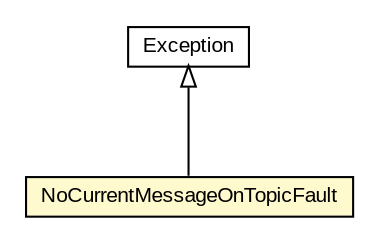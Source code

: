 #!/usr/local/bin/dot
#
# Class diagram 
# Generated by UMLGraph version R5_6-24-gf6e263 (http://www.umlgraph.org/)
#

digraph G {
	edge [fontname="arial",fontsize=10,labelfontname="arial",labelfontsize=10];
	node [fontname="arial",fontsize=10,shape=plaintext];
	nodesep=0.25;
	ranksep=0.5;
	// org.oasis_open.docs.wsn.brw_2.NoCurrentMessageOnTopicFault
	c815805 [label=<<table title="org.oasis_open.docs.wsn.brw_2.NoCurrentMessageOnTopicFault" border="0" cellborder="1" cellspacing="0" cellpadding="2" port="p" bgcolor="lemonChiffon" href="./NoCurrentMessageOnTopicFault.html">
		<tr><td><table border="0" cellspacing="0" cellpadding="1">
<tr><td align="center" balign="center"> NoCurrentMessageOnTopicFault </td></tr>
		</table></td></tr>
		</table>>, URL="./NoCurrentMessageOnTopicFault.html", fontname="arial", fontcolor="black", fontsize=10.0];
	//org.oasis_open.docs.wsn.brw_2.NoCurrentMessageOnTopicFault extends java.lang.Exception
	c816911:p -> c815805:p [dir=back,arrowtail=empty];
	// java.lang.Exception
	c816911 [label=<<table title="java.lang.Exception" border="0" cellborder="1" cellspacing="0" cellpadding="2" port="p" href="http://java.sun.com/j2se/1.4.2/docs/api/java/lang/Exception.html">
		<tr><td><table border="0" cellspacing="0" cellpadding="1">
<tr><td align="center" balign="center"> Exception </td></tr>
		</table></td></tr>
		</table>>, URL="http://java.sun.com/j2se/1.4.2/docs/api/java/lang/Exception.html", fontname="arial", fontcolor="black", fontsize=10.0];
}

